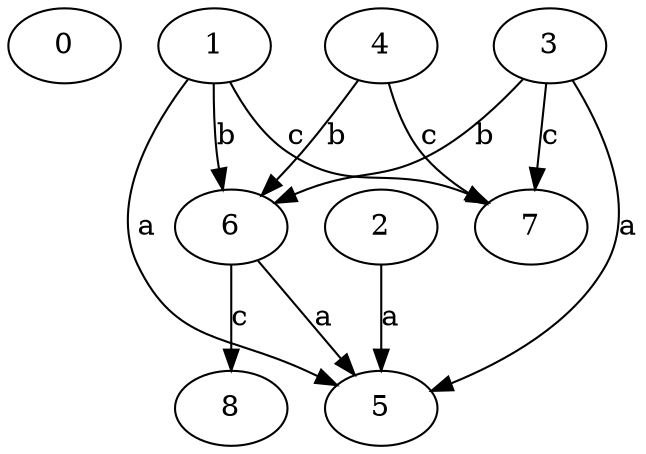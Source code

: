 strict digraph  {
0;
4;
5;
6;
7;
8;
1;
2;
3;
4 -> 6  [label=b];
4 -> 7  [label=c];
6 -> 5  [label=a];
6 -> 8  [label=c];
1 -> 5  [label=a];
1 -> 6  [label=b];
1 -> 7  [label=c];
2 -> 5  [label=a];
3 -> 5  [label=a];
3 -> 6  [label=b];
3 -> 7  [label=c];
}
